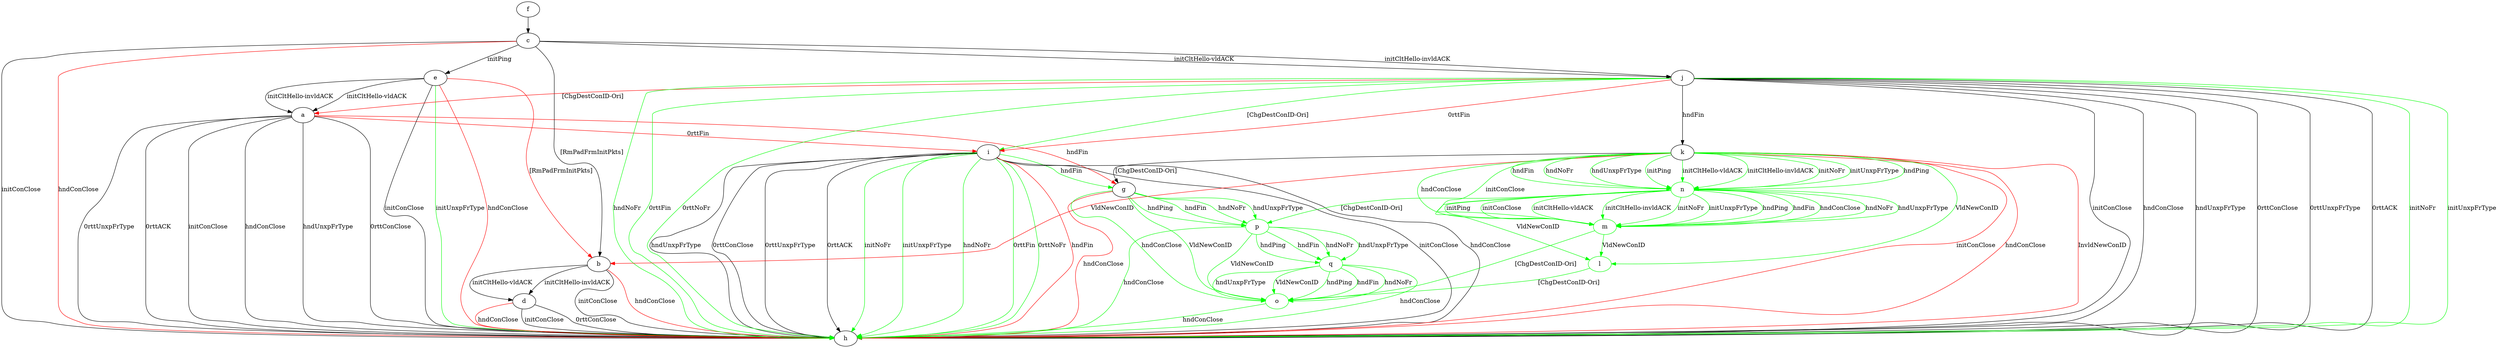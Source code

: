 digraph "" {
	a -> g	[key=0,
		color=red,
		label="hndFin "];
	a -> h	[key=0,
		label="initConClose "];
	a -> h	[key=1,
		label="hndConClose "];
	a -> h	[key=2,
		label="hndUnxpFrType "];
	a -> h	[key=3,
		label="0rttConClose "];
	a -> h	[key=4,
		label="0rttUnxpFrType "];
	a -> h	[key=5,
		label="0rttACK "];
	a -> i	[key=0,
		color=red,
		label="0rttFin "];
	b -> d	[key=0,
		label="initCltHello-vldACK "];
	b -> d	[key=1,
		label="initCltHello-invldACK "];
	b -> h	[key=0,
		label="initConClose "];
	b -> h	[key=1,
		color=red,
		label="hndConClose "];
	c -> b	[key=0,
		label="[RmPadFrmInitPkts] "];
	c -> e	[key=0,
		label="initPing "];
	c -> h	[key=0,
		label="initConClose "];
	c -> h	[key=1,
		color=red,
		label="hndConClose "];
	c -> j	[key=0,
		label="initCltHello-vldACK "];
	c -> j	[key=1,
		label="initCltHello-invldACK "];
	d -> h	[key=0,
		label="initConClose "];
	d -> h	[key=1,
		label="0rttConClose "];
	d -> h	[key=2,
		color=red,
		label="hndConClose "];
	e -> a	[key=0,
		label="initCltHello-vldACK "];
	e -> a	[key=1,
		label="initCltHello-invldACK "];
	e -> b	[key=0,
		color=red,
		label="[RmPadFrmInitPkts] "];
	e -> h	[key=0,
		label="initConClose "];
	e -> h	[key=1,
		color=green,
		label="initUnxpFrType "];
	e -> h	[key=2,
		color=red,
		label="hndConClose "];
	f -> c	[key=0];
	g -> h	[key=0,
		color=red,
		label="hndConClose "];
	o	[color=green];
	g -> o	[key=0,
		color=green,
		label="hndConClose "];
	g -> o	[key=1,
		color=green,
		label="VldNewConID "];
	p	[color=green];
	g -> p	[key=0,
		color=green,
		label="hndPing "];
	g -> p	[key=1,
		color=green,
		label="hndFin "];
	g -> p	[key=2,
		color=green,
		label="hndNoFr "];
	g -> p	[key=3,
		color=green,
		label="hndUnxpFrType "];
	i -> g	[key=0,
		color=green,
		label="hndFin "];
	i -> h	[key=0,
		label="initConClose "];
	i -> h	[key=1,
		label="hndConClose "];
	i -> h	[key=2,
		label="hndUnxpFrType "];
	i -> h	[key=3,
		label="0rttConClose "];
	i -> h	[key=4,
		label="0rttUnxpFrType "];
	i -> h	[key=5,
		label="0rttACK "];
	i -> h	[key=6,
		color=green,
		label="initNoFr "];
	i -> h	[key=7,
		color=green,
		label="initUnxpFrType "];
	i -> h	[key=8,
		color=green,
		label="hndNoFr "];
	i -> h	[key=9,
		color=green,
		label="0rttFin "];
	i -> h	[key=10,
		color=green,
		label="0rttNoFr "];
	i -> h	[key=11,
		color=red,
		label="hndFin "];
	j -> a	[key=0,
		color=red,
		label="[ChgDestConID-Ori] "];
	j -> h	[key=0,
		label="initConClose "];
	j -> h	[key=1,
		label="hndConClose "];
	j -> h	[key=2,
		label="hndUnxpFrType "];
	j -> h	[key=3,
		label="0rttConClose "];
	j -> h	[key=4,
		label="0rttUnxpFrType "];
	j -> h	[key=5,
		label="0rttACK "];
	j -> h	[key=6,
		color=green,
		label="initNoFr "];
	j -> h	[key=7,
		color=green,
		label="initUnxpFrType "];
	j -> h	[key=8,
		color=green,
		label="hndNoFr "];
	j -> h	[key=9,
		color=green,
		label="0rttFin "];
	j -> h	[key=10,
		color=green,
		label="0rttNoFr "];
	j -> i	[key=0,
		color=green,
		label="[ChgDestConID-Ori] "];
	j -> i	[key=1,
		color=red,
		label="0rttFin "];
	j -> k	[key=0,
		label="hndFin "];
	k -> b	[key=0,
		color=red,
		label="VldNewConID "];
	k -> g	[key=0,
		label="[ChgDestConID-Ori] "];
	k -> h	[key=0,
		color=red,
		label="initConClose "];
	k -> h	[key=1,
		color=red,
		label="hndConClose "];
	k -> h	[key=2,
		color=red,
		label="InvldNewConID "];
	l	[color=green];
	k -> l	[key=0,
		color=green,
		label="VldNewConID "];
	m	[color=green];
	k -> m	[key=0,
		color=green,
		label="initConClose "];
	k -> m	[key=1,
		color=green,
		label="hndConClose "];
	n	[color=green];
	k -> n	[key=0,
		color=green,
		label="initPing "];
	k -> n	[key=1,
		color=green,
		label="initCltHello-vldACK "];
	k -> n	[key=2,
		color=green,
		label="initCltHello-invldACK "];
	k -> n	[key=3,
		color=green,
		label="initNoFr "];
	k -> n	[key=4,
		color=green,
		label="initUnxpFrType "];
	k -> n	[key=5,
		color=green,
		label="hndPing "];
	k -> n	[key=6,
		color=green,
		label="hndFin "];
	k -> n	[key=7,
		color=green,
		label="hndNoFr "];
	k -> n	[key=8,
		color=green,
		label="hndUnxpFrType "];
	l -> o	[key=0,
		color=green,
		label="[ChgDestConID-Ori] "];
	m -> l	[key=0,
		color=green,
		label="VldNewConID "];
	m -> o	[key=0,
		color=green,
		label="[ChgDestConID-Ori] "];
	n -> l	[key=0,
		color=green,
		label="VldNewConID "];
	n -> m	[key=0,
		color=green,
		label="initPing "];
	n -> m	[key=1,
		color=green,
		label="initConClose "];
	n -> m	[key=2,
		color=green,
		label="initCltHello-vldACK "];
	n -> m	[key=3,
		color=green,
		label="initCltHello-invldACK "];
	n -> m	[key=4,
		color=green,
		label="initNoFr "];
	n -> m	[key=5,
		color=green,
		label="initUnxpFrType "];
	n -> m	[key=6,
		color=green,
		label="hndPing "];
	n -> m	[key=7,
		color=green,
		label="hndFin "];
	n -> m	[key=8,
		color=green,
		label="hndConClose "];
	n -> m	[key=9,
		color=green,
		label="hndNoFr "];
	n -> m	[key=10,
		color=green,
		label="hndUnxpFrType "];
	n -> p	[key=0,
		color=green,
		label="[ChgDestConID-Ori] "];
	o -> h	[key=0,
		color=green,
		label="hndConClose "];
	p -> h	[key=0,
		color=green,
		label="hndConClose "];
	p -> o	[key=0,
		color=green,
		label="VldNewConID "];
	q	[color=green];
	p -> q	[key=0,
		color=green,
		label="hndPing "];
	p -> q	[key=1,
		color=green,
		label="hndFin "];
	p -> q	[key=2,
		color=green,
		label="hndNoFr "];
	p -> q	[key=3,
		color=green,
		label="hndUnxpFrType "];
	q -> h	[key=0,
		color=green,
		label="hndConClose "];
	q -> o	[key=0,
		color=green,
		label="hndPing "];
	q -> o	[key=1,
		color=green,
		label="hndFin "];
	q -> o	[key=2,
		color=green,
		label="hndNoFr "];
	q -> o	[key=3,
		color=green,
		label="hndUnxpFrType "];
	q -> o	[key=4,
		color=green,
		label="VldNewConID "];
}
